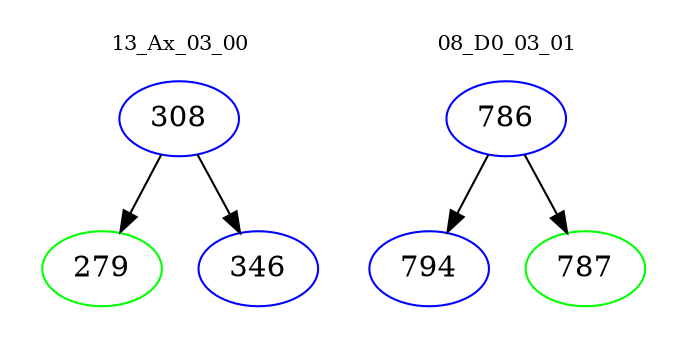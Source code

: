 digraph{
subgraph cluster_0 {
color = white
label = "13_Ax_03_00";
fontsize=10;
T0_308 [label="308", color="blue"]
T0_308 -> T0_279 [color="black"]
T0_279 [label="279", color="green"]
T0_308 -> T0_346 [color="black"]
T0_346 [label="346", color="blue"]
}
subgraph cluster_1 {
color = white
label = "08_D0_03_01";
fontsize=10;
T1_786 [label="786", color="blue"]
T1_786 -> T1_794 [color="black"]
T1_794 [label="794", color="blue"]
T1_786 -> T1_787 [color="black"]
T1_787 [label="787", color="green"]
}
}
